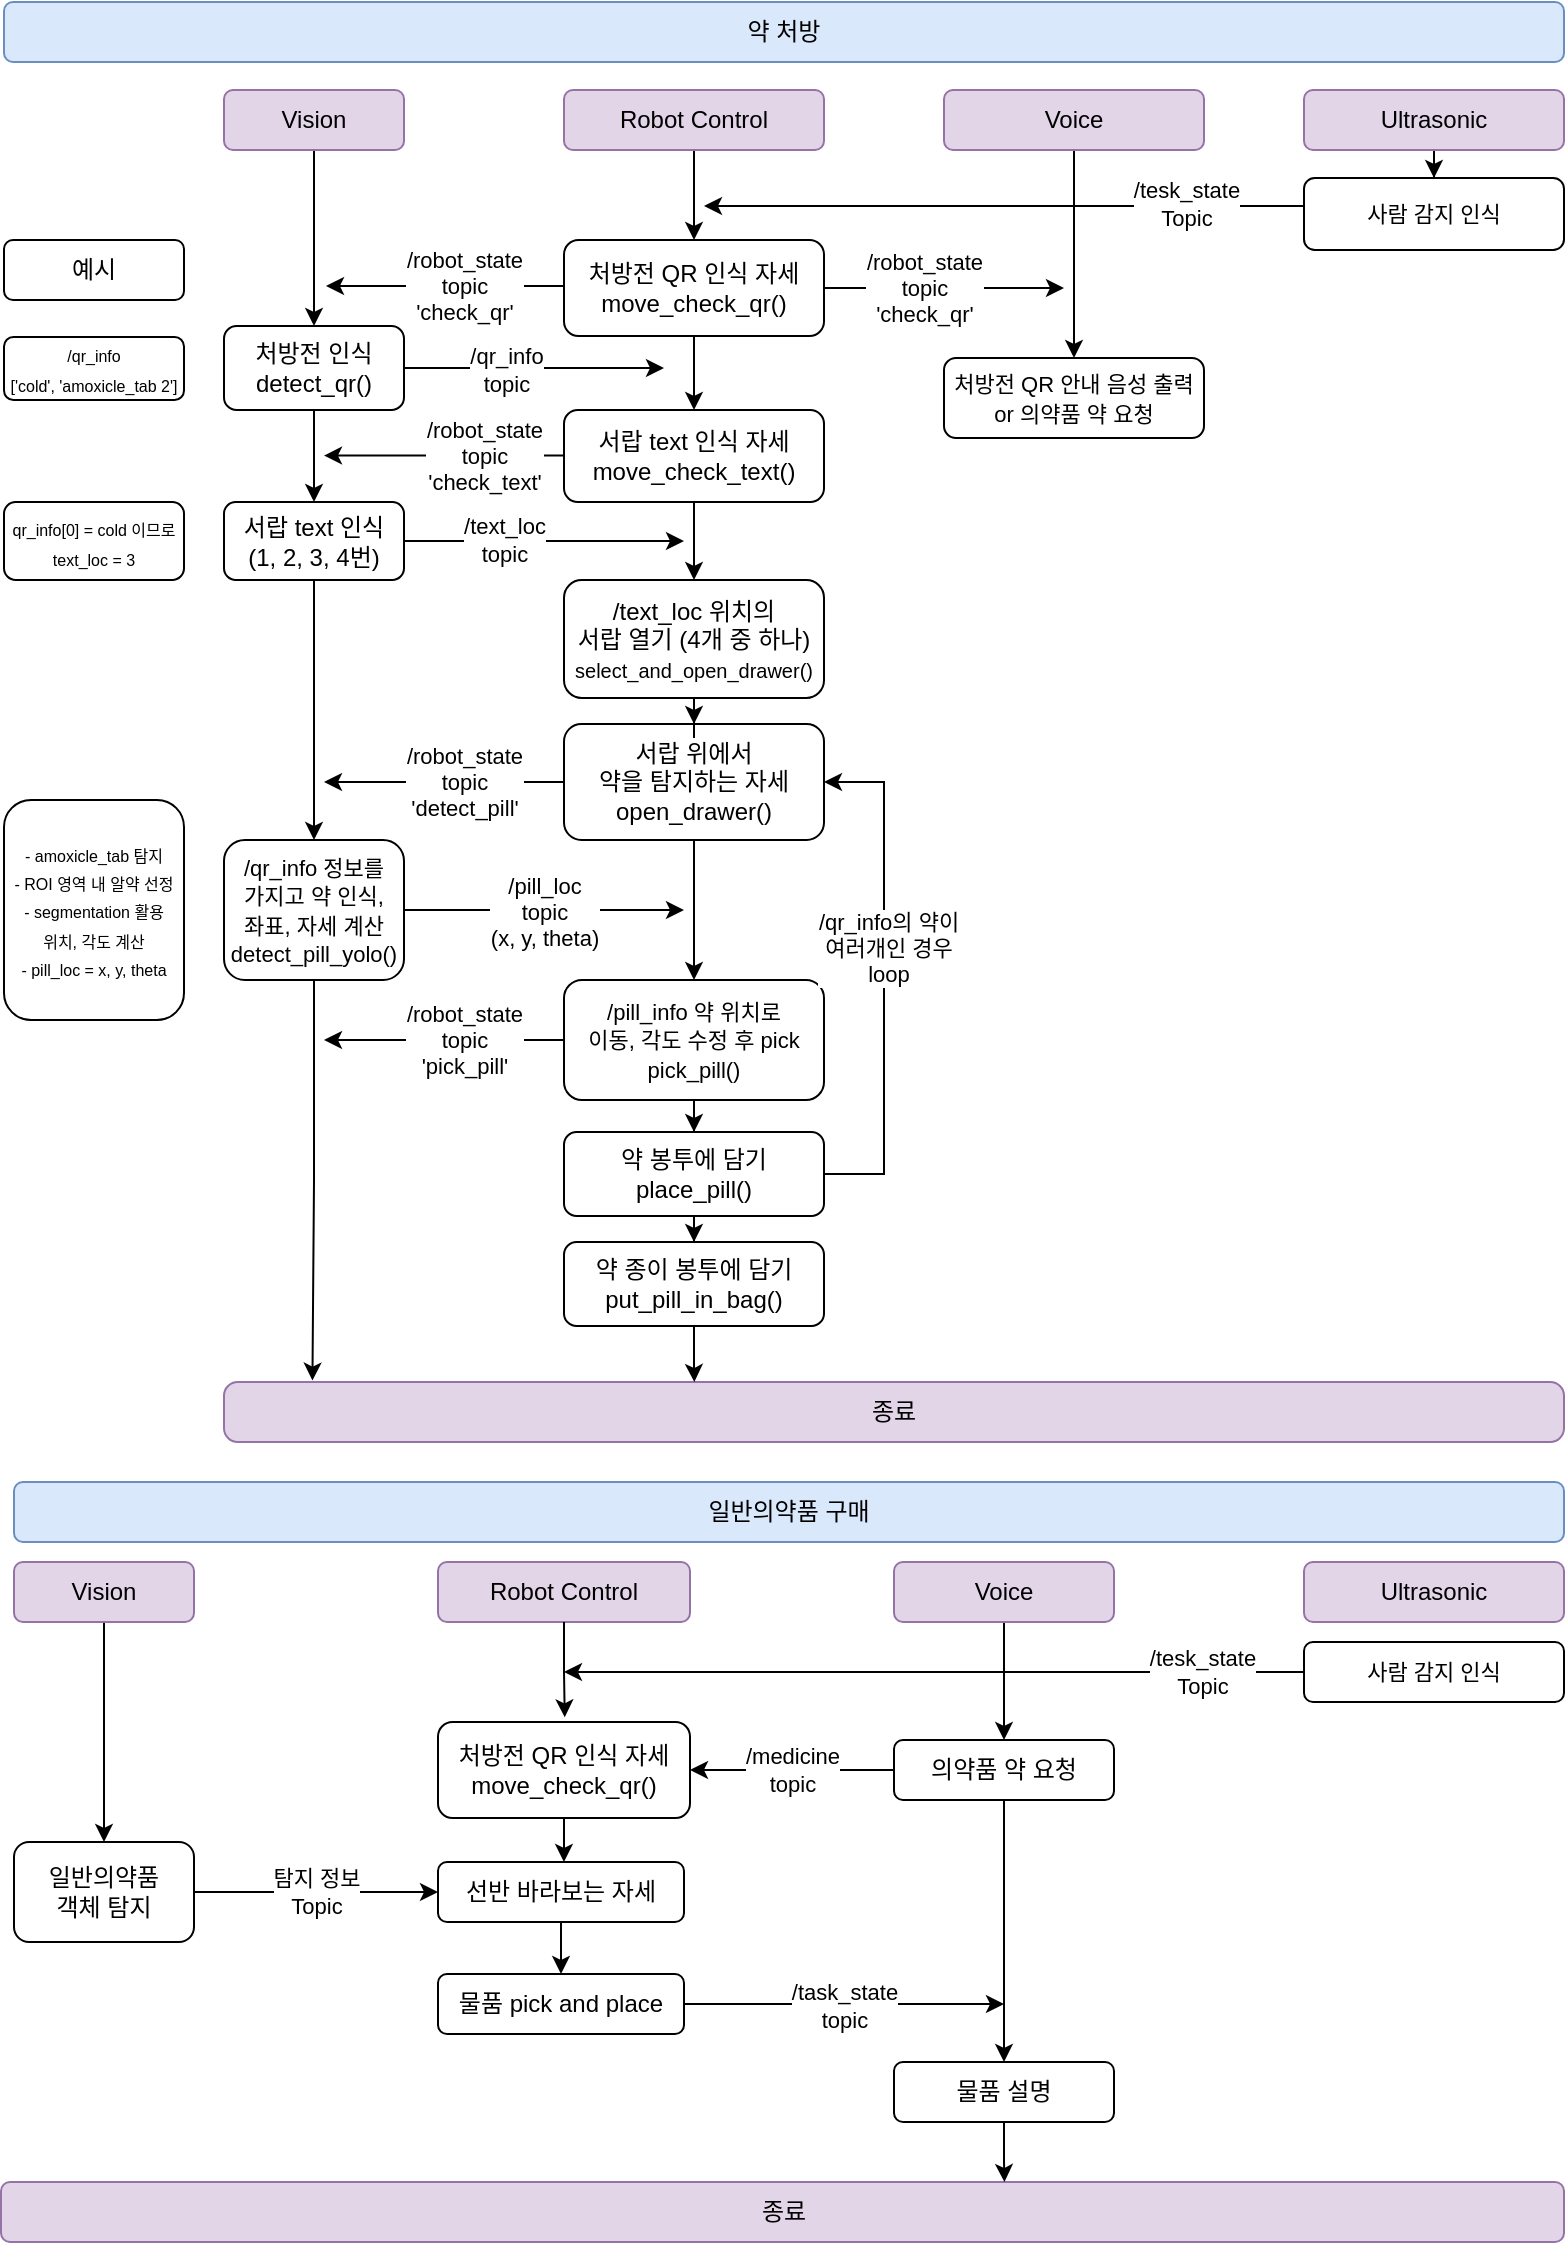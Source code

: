<mxfile version="27.1.3">
  <diagram name="페이지-1" id="VVqCfOVXfzy3V_eHcKEl">
    <mxGraphModel dx="1595" dy="899" grid="1" gridSize="10" guides="1" tooltips="1" connect="1" arrows="1" fold="1" page="1" pageScale="1" pageWidth="827" pageHeight="1169" background="#ffffff" math="0" shadow="0">
      <root>
        <mxCell id="0" />
        <mxCell id="1" parent="0" />
        <mxCell id="ZfewzwySDCzYrbojLsdr-8" value="" style="edgeStyle=orthogonalEdgeStyle;rounded=0;orthogonalLoop=1;jettySize=auto;html=1;" parent="1" source="4uhuHD_OqtdL1rbwjFQc-1" target="4uhuHD_OqtdL1rbwjFQc-3" edge="1">
          <mxGeometry relative="1" as="geometry" />
        </mxCell>
        <mxCell id="4uhuHD_OqtdL1rbwjFQc-1" value="Vision" style="rounded=1;whiteSpace=wrap;html=1;fillColor=#e1d5e7;strokeColor=#9673a6;" parent="1" vertex="1">
          <mxGeometry x="130" y="64" width="90" height="30" as="geometry" />
        </mxCell>
        <mxCell id="ZfewzwySDCzYrbojLsdr-11" style="edgeStyle=orthogonalEdgeStyle;rounded=0;orthogonalLoop=1;jettySize=auto;html=1;entryX=0.5;entryY=0;entryDx=0;entryDy=0;" parent="1" source="4uhuHD_OqtdL1rbwjFQc-2" target="4uhuHD_OqtdL1rbwjFQc-4" edge="1">
          <mxGeometry relative="1" as="geometry" />
        </mxCell>
        <mxCell id="4uhuHD_OqtdL1rbwjFQc-2" value="Robot Control" style="rounded=1;whiteSpace=wrap;html=1;fillColor=#e1d5e7;strokeColor=#9673a6;" parent="1" vertex="1">
          <mxGeometry x="300" y="64" width="130" height="30" as="geometry" />
        </mxCell>
        <mxCell id="ZfewzwySDCzYrbojLsdr-15" style="edgeStyle=orthogonalEdgeStyle;rounded=0;orthogonalLoop=1;jettySize=auto;html=1;" parent="1" source="4uhuHD_OqtdL1rbwjFQc-3" edge="1">
          <mxGeometry relative="1" as="geometry">
            <mxPoint x="350" y="203" as="targetPoint" />
          </mxGeometry>
        </mxCell>
        <mxCell id="ZfewzwySDCzYrbojLsdr-16" value="/qr_info&lt;div&gt;topic&lt;/div&gt;" style="edgeLabel;html=1;align=center;verticalAlign=middle;resizable=0;points=[];" parent="ZfewzwySDCzYrbojLsdr-15" vertex="1" connectable="0">
          <mxGeometry x="0.117" relative="1" as="geometry">
            <mxPoint x="-22" as="offset" />
          </mxGeometry>
        </mxCell>
        <mxCell id="ZfewzwySDCzYrbojLsdr-26" style="edgeStyle=orthogonalEdgeStyle;rounded=0;orthogonalLoop=1;jettySize=auto;html=1;entryX=0.5;entryY=0;entryDx=0;entryDy=0;" parent="1" source="4uhuHD_OqtdL1rbwjFQc-3" target="ZfewzwySDCzYrbojLsdr-25" edge="1">
          <mxGeometry relative="1" as="geometry" />
        </mxCell>
        <mxCell id="4uhuHD_OqtdL1rbwjFQc-3" value="처방전 인식&lt;div&gt;detect_qr()&lt;/div&gt;" style="rounded=1;whiteSpace=wrap;html=1;" parent="1" vertex="1">
          <mxGeometry x="130" y="182" width="90" height="42" as="geometry" />
        </mxCell>
        <mxCell id="ZfewzwySDCzYrbojLsdr-12" value="/robot_state&lt;div&gt;topic&lt;/div&gt;&lt;div&gt;&#39;check_qr&#39;&lt;/div&gt;" style="edgeStyle=orthogonalEdgeStyle;rounded=0;orthogonalLoop=1;jettySize=auto;html=1;" parent="1" edge="1">
          <mxGeometry x="-0.147" relative="1" as="geometry">
            <mxPoint x="181" y="162" as="targetPoint" />
            <mxPoint x="301" y="162.032" as="sourcePoint" />
            <mxPoint as="offset" />
          </mxGeometry>
        </mxCell>
        <mxCell id="ZfewzwySDCzYrbojLsdr-18" value="" style="edgeStyle=orthogonalEdgeStyle;rounded=0;orthogonalLoop=1;jettySize=auto;html=1;" parent="1" source="4uhuHD_OqtdL1rbwjFQc-4" target="ZfewzwySDCzYrbojLsdr-17" edge="1">
          <mxGeometry relative="1" as="geometry" />
        </mxCell>
        <mxCell id="VaNRtjLqdTXlUVfQ7H0l-16" value="&lt;span style=&quot;forced-color-adjust: none; color: light-dark(rgb(0, 0, 0), rgb(237, 237, 237)); font-family: Helvetica; font-size: 11px; font-style: normal; font-variant-ligatures: normal; font-variant-caps: normal; font-weight: 400; letter-spacing: normal; orphans: 2; text-align: center; text-indent: 0px; text-transform: none; widows: 2; word-spacing: 0px; -webkit-text-stroke-width: 0px; white-space: nowrap; background-color: light-dark(rgb(255, 255, 255), rgb(18, 18, 18)); text-decoration-thickness: initial; text-decoration-style: initial; text-decoration-color: initial; float: none; display: inline !important;&quot; data-mx-given-colors=&quot;{&amp;quot;color&amp;quot;:&amp;quot;rgb(0, 0, 0)&amp;quot;,&amp;quot;background-color&amp;quot;:&amp;quot;rgb(255, 255, 255)&amp;quot;}&quot;&gt;/robot_state&lt;/span&gt;&lt;div style=&quot;forced-color-adjust: none; color: light-dark(rgb(0, 0, 0), rgb(237, 237, 237)); font-family: Helvetica; font-size: 11px; font-style: normal; font-variant-ligatures: normal; font-variant-caps: normal; font-weight: 400; letter-spacing: normal; orphans: 2; text-align: center; text-indent: 0px; text-transform: none; widows: 2; word-spacing: 0px; -webkit-text-stroke-width: 0px; white-space: nowrap; text-decoration-thickness: initial; text-decoration-style: initial; text-decoration-color: initial;&quot; data-mx-given-colors=&quot;{&amp;quot;color&amp;quot;:&amp;quot;rgb(0, 0, 0)&amp;quot;}&quot;&gt;topic&lt;/div&gt;&lt;div style=&quot;forced-color-adjust: none; color: light-dark(rgb(0, 0, 0), rgb(237, 237, 237)); font-family: Helvetica; font-size: 11px; font-style: normal; font-variant-ligatures: normal; font-variant-caps: normal; font-weight: 400; letter-spacing: normal; orphans: 2; text-align: center; text-indent: 0px; text-transform: none; widows: 2; word-spacing: 0px; -webkit-text-stroke-width: 0px; white-space: nowrap; text-decoration-thickness: initial; text-decoration-style: initial; text-decoration-color: initial;&quot; data-mx-given-colors=&quot;{&amp;quot;color&amp;quot;:&amp;quot;rgb(0, 0, 0)&amp;quot;}&quot;&gt;&#39;check_qr&#39;&lt;/div&gt;" style="edgeStyle=orthogonalEdgeStyle;rounded=0;orthogonalLoop=1;jettySize=auto;html=1;" parent="1" source="4uhuHD_OqtdL1rbwjFQc-4" edge="1">
          <mxGeometry x="-0.17" relative="1" as="geometry">
            <mxPoint x="550" y="163" as="targetPoint" />
            <mxPoint as="offset" />
          </mxGeometry>
        </mxCell>
        <mxCell id="4uhuHD_OqtdL1rbwjFQc-4" value="처방전 QR 인식 자세&lt;div&gt;move_check_qr()&lt;/div&gt;" style="rounded=1;whiteSpace=wrap;html=1;" parent="1" vertex="1">
          <mxGeometry x="300" y="139" width="130" height="48" as="geometry" />
        </mxCell>
        <mxCell id="4uhuHD_OqtdL1rbwjFQc-9" value="" style="edgeStyle=orthogonalEdgeStyle;rounded=0;orthogonalLoop=1;jettySize=auto;html=1;" parent="1" source="4uhuHD_OqtdL1rbwjFQc-6" target="4uhuHD_OqtdL1rbwjFQc-8" edge="1">
          <mxGeometry relative="1" as="geometry" />
        </mxCell>
        <mxCell id="ZfewzwySDCzYrbojLsdr-33" value="&lt;span style=&quot;forced-color-adjust: none; color: rgb(0, 0, 0); font-family: Helvetica; font-size: 11px; font-style: normal; font-variant-ligatures: normal; font-variant-caps: normal; font-weight: 400; letter-spacing: normal; orphans: 2; text-align: center; text-indent: 0px; text-transform: none; widows: 2; word-spacing: 0px; -webkit-text-stroke-width: 0px; white-space: nowrap; background-color: rgb(255, 255, 255); text-decoration-thickness: initial; text-decoration-style: initial; text-decoration-color: initial; float: none; display: inline !important;&quot;&gt;/robot_state&lt;/span&gt;&lt;div style=&quot;forced-color-adjust: none; color: rgb(0, 0, 0); font-family: Helvetica; font-size: 11px; font-style: normal; font-variant-ligatures: normal; font-variant-caps: normal; font-weight: 400; letter-spacing: normal; orphans: 2; text-align: center; text-indent: 0px; text-transform: none; widows: 2; word-spacing: 0px; -webkit-text-stroke-width: 0px; white-space: nowrap; text-decoration-thickness: initial; text-decoration-style: initial; text-decoration-color: initial;&quot;&gt;topic&lt;/div&gt;&lt;div style=&quot;forced-color-adjust: none; color: rgb(0, 0, 0); font-family: Helvetica; font-size: 11px; font-style: normal; font-variant-ligatures: normal; font-variant-caps: normal; font-weight: 400; letter-spacing: normal; orphans: 2; text-align: center; text-indent: 0px; text-transform: none; widows: 2; word-spacing: 0px; -webkit-text-stroke-width: 0px; white-space: nowrap; text-decoration-thickness: initial; text-decoration-style: initial; text-decoration-color: initial;&quot;&gt;&#39;detect_pill&#39;&lt;/div&gt;" style="edgeStyle=orthogonalEdgeStyle;rounded=0;orthogonalLoop=1;jettySize=auto;html=1;" parent="1" source="4uhuHD_OqtdL1rbwjFQc-6" edge="1">
          <mxGeometry x="-0.17" relative="1" as="geometry">
            <mxPoint x="180" y="410" as="targetPoint" />
            <mxPoint as="offset" />
          </mxGeometry>
        </mxCell>
        <mxCell id="4uhuHD_OqtdL1rbwjFQc-6" value="서랍 위에서&lt;div&gt;약을 탐지하는 자세&lt;/div&gt;&lt;div&gt;open_drawer()&lt;/div&gt;" style="rounded=1;whiteSpace=wrap;html=1;" parent="1" vertex="1">
          <mxGeometry x="300" y="381" width="130" height="58" as="geometry" />
        </mxCell>
        <mxCell id="ZfewzwySDCzYrbojLsdr-38" value="&lt;span style=&quot;forced-color-adjust: none; color: rgb(0, 0, 0); font-family: Helvetica; font-size: 11px; font-style: normal; font-variant-ligatures: normal; font-variant-caps: normal; font-weight: 400; letter-spacing: normal; orphans: 2; text-align: center; text-indent: 0px; text-transform: none; widows: 2; word-spacing: 0px; -webkit-text-stroke-width: 0px; white-space: nowrap; background-color: rgb(255, 255, 255); text-decoration-thickness: initial; text-decoration-style: initial; text-decoration-color: initial; float: none; display: inline !important;&quot;&gt;/robot_state&lt;/span&gt;&lt;div style=&quot;forced-color-adjust: none; color: rgb(0, 0, 0); font-family: Helvetica; font-size: 11px; font-style: normal; font-variant-ligatures: normal; font-variant-caps: normal; font-weight: 400; letter-spacing: normal; orphans: 2; text-align: center; text-indent: 0px; text-transform: none; widows: 2; word-spacing: 0px; -webkit-text-stroke-width: 0px; white-space: nowrap; text-decoration-thickness: initial; text-decoration-style: initial; text-decoration-color: initial;&quot;&gt;topic&lt;/div&gt;&lt;div style=&quot;forced-color-adjust: none; color: rgb(0, 0, 0); font-family: Helvetica; font-size: 11px; font-style: normal; font-variant-ligatures: normal; font-variant-caps: normal; font-weight: 400; letter-spacing: normal; orphans: 2; text-align: center; text-indent: 0px; text-transform: none; widows: 2; word-spacing: 0px; -webkit-text-stroke-width: 0px; white-space: nowrap; text-decoration-thickness: initial; text-decoration-style: initial; text-decoration-color: initial;&quot;&gt;&#39;pick_pill&#39;&lt;/div&gt;" style="edgeStyle=orthogonalEdgeStyle;rounded=0;orthogonalLoop=1;jettySize=auto;html=1;" parent="1" source="4uhuHD_OqtdL1rbwjFQc-8" edge="1">
          <mxGeometry x="-0.17" relative="1" as="geometry">
            <mxPoint x="180.0" y="539" as="targetPoint" />
            <mxPoint as="offset" />
          </mxGeometry>
        </mxCell>
        <mxCell id="ZfewzwySDCzYrbojLsdr-40" style="edgeStyle=orthogonalEdgeStyle;rounded=0;orthogonalLoop=1;jettySize=auto;html=1;entryX=0.5;entryY=0;entryDx=0;entryDy=0;" parent="1" source="4uhuHD_OqtdL1rbwjFQc-8" target="4uhuHD_OqtdL1rbwjFQc-15" edge="1">
          <mxGeometry relative="1" as="geometry" />
        </mxCell>
        <mxCell id="4uhuHD_OqtdL1rbwjFQc-8" value="&lt;span style=&quot;font-size: 11px; text-wrap-mode: nowrap; background-color: rgb(255, 255, 255);&quot;&gt;/pill_info 약 위치로 &lt;br&gt;이동, 각도 수정 후 pick&lt;/span&gt;&lt;div&gt;&lt;span style=&quot;font-size: 11px; text-wrap-mode: nowrap; background-color: rgb(255, 255, 255);&quot;&gt;pick_pill()&lt;/span&gt;&lt;/div&gt;" style="rounded=1;whiteSpace=wrap;html=1;" parent="1" vertex="1">
          <mxGeometry x="300" y="509" width="130" height="60" as="geometry" />
        </mxCell>
        <mxCell id="ZfewzwySDCzYrbojLsdr-51" style="edgeStyle=orthogonalEdgeStyle;rounded=0;orthogonalLoop=1;jettySize=auto;html=1;entryX=1;entryY=0.5;entryDx=0;entryDy=0;" parent="1" source="4uhuHD_OqtdL1rbwjFQc-15" target="4uhuHD_OqtdL1rbwjFQc-6" edge="1">
          <mxGeometry relative="1" as="geometry">
            <Array as="points">
              <mxPoint x="460" y="606" />
              <mxPoint x="460" y="410" />
            </Array>
          </mxGeometry>
        </mxCell>
        <mxCell id="ZfewzwySDCzYrbojLsdr-52" value="&lt;div&gt;/qr_info의 약이&lt;/div&gt;여러개인 경우&lt;div&gt;loop&lt;/div&gt;" style="edgeLabel;html=1;align=center;verticalAlign=middle;resizable=0;points=[];" parent="ZfewzwySDCzYrbojLsdr-51" vertex="1" connectable="0">
          <mxGeometry x="0.118" y="-2" relative="1" as="geometry">
            <mxPoint as="offset" />
          </mxGeometry>
        </mxCell>
        <mxCell id="VaNRtjLqdTXlUVfQ7H0l-12" value="" style="edgeStyle=orthogonalEdgeStyle;rounded=0;orthogonalLoop=1;jettySize=auto;html=1;" parent="1" source="4uhuHD_OqtdL1rbwjFQc-15" target="VaNRtjLqdTXlUVfQ7H0l-11" edge="1">
          <mxGeometry relative="1" as="geometry" />
        </mxCell>
        <mxCell id="4uhuHD_OqtdL1rbwjFQc-15" value="약 봉투에 담기&lt;div&gt;place_pill()&lt;/div&gt;" style="rounded=1;whiteSpace=wrap;html=1;" parent="1" vertex="1">
          <mxGeometry x="300" y="585" width="130" height="42" as="geometry" />
        </mxCell>
        <mxCell id="4uhuHD_OqtdL1rbwjFQc-18" value="약 처방" style="rounded=1;whiteSpace=wrap;html=1;fillColor=#dae8fc;strokeColor=#6c8ebf;" parent="1" vertex="1">
          <mxGeometry x="20" y="20" width="780" height="30" as="geometry" />
        </mxCell>
        <mxCell id="NTEcIHUlj5o2l75i7hv5-12" style="edgeStyle=orthogonalEdgeStyle;rounded=0;orthogonalLoop=1;jettySize=auto;html=1;entryX=0.5;entryY=0;entryDx=0;entryDy=0;" parent="1" source="4uhuHD_OqtdL1rbwjFQc-22" target="4uhuHD_OqtdL1rbwjFQc-32" edge="1">
          <mxGeometry relative="1" as="geometry" />
        </mxCell>
        <mxCell id="4uhuHD_OqtdL1rbwjFQc-22" value="Vision" style="rounded=1;whiteSpace=wrap;html=1;fillColor=#e1d5e7;strokeColor=#9673a6;" parent="1" vertex="1">
          <mxGeometry x="25" y="800" width="90" height="30" as="geometry" />
        </mxCell>
        <mxCell id="4uhuHD_OqtdL1rbwjFQc-23" value="Robot Control" style="rounded=1;whiteSpace=wrap;html=1;fillColor=#e1d5e7;strokeColor=#9673a6;" parent="1" vertex="1">
          <mxGeometry x="237" y="800" width="126" height="30" as="geometry" />
        </mxCell>
        <mxCell id="4Y7MrG0Yg-tEDEvkfqsa-24" style="edgeStyle=orthogonalEdgeStyle;rounded=0;orthogonalLoop=1;jettySize=auto;html=1;entryX=0.5;entryY=0;entryDx=0;entryDy=0;" edge="1" parent="1" source="4uhuHD_OqtdL1rbwjFQc-24" target="4uhuHD_OqtdL1rbwjFQc-26">
          <mxGeometry relative="1" as="geometry" />
        </mxCell>
        <mxCell id="4uhuHD_OqtdL1rbwjFQc-24" value="Voice" style="rounded=1;whiteSpace=wrap;html=1;fillColor=#e1d5e7;strokeColor=#9673a6;" parent="1" vertex="1">
          <mxGeometry x="465" y="800" width="110" height="30" as="geometry" />
        </mxCell>
        <mxCell id="NTEcIHUlj5o2l75i7hv5-8" style="edgeStyle=orthogonalEdgeStyle;rounded=0;orthogonalLoop=1;jettySize=auto;html=1;entryX=0.5;entryY=0;entryDx=0;entryDy=0;" parent="1" source="4uhuHD_OqtdL1rbwjFQc-26" target="NTEcIHUlj5o2l75i7hv5-6" edge="1">
          <mxGeometry relative="1" as="geometry" />
        </mxCell>
        <mxCell id="4Y7MrG0Yg-tEDEvkfqsa-23" value="&lt;span style=&quot;color: rgb(0, 0, 0); font-family: Helvetica; font-size: 11px; font-style: normal; font-variant-ligatures: normal; font-variant-caps: normal; font-weight: 400; letter-spacing: normal; orphans: 2; text-align: center; text-indent: 0px; text-transform: none; widows: 2; word-spacing: 0px; -webkit-text-stroke-width: 0px; white-space: nowrap; background-color: rgb(255, 255, 255); text-decoration-thickness: initial; text-decoration-style: initial; text-decoration-color: initial; display: inline !important; float: none;&quot;&gt;/medicine&lt;/span&gt;&lt;div style=&quot;forced-color-adjust: none; color: rgb(0, 0, 0); font-family: Helvetica; font-size: 11px; font-style: normal; font-variant-ligatures: normal; font-variant-caps: normal; font-weight: 400; letter-spacing: normal; orphans: 2; text-align: center; text-indent: 0px; text-transform: none; widows: 2; word-spacing: 0px; -webkit-text-stroke-width: 0px; white-space: nowrap; text-decoration-thickness: initial; text-decoration-style: initial; text-decoration-color: initial;&quot;&gt;topic&lt;/div&gt;" style="edgeStyle=orthogonalEdgeStyle;rounded=0;orthogonalLoop=1;jettySize=auto;html=1;entryX=1;entryY=0.5;entryDx=0;entryDy=0;" edge="1" parent="1" source="4uhuHD_OqtdL1rbwjFQc-26" target="4Y7MrG0Yg-tEDEvkfqsa-17">
          <mxGeometry relative="1" as="geometry" />
        </mxCell>
        <mxCell id="4uhuHD_OqtdL1rbwjFQc-26" value="의약품 약 요청" style="rounded=1;whiteSpace=wrap;html=1;" parent="1" vertex="1">
          <mxGeometry x="465" y="889" width="110" height="30" as="geometry" />
        </mxCell>
        <mxCell id="4uhuHD_OqtdL1rbwjFQc-28" value="일반의약품 구매" style="rounded=1;whiteSpace=wrap;html=1;fillColor=#dae8fc;strokeColor=#6c8ebf;" parent="1" vertex="1">
          <mxGeometry x="25" y="760" width="775" height="30" as="geometry" />
        </mxCell>
        <mxCell id="4Y7MrG0Yg-tEDEvkfqsa-39" style="edgeStyle=orthogonalEdgeStyle;rounded=0;orthogonalLoop=1;jettySize=auto;html=1;entryX=0.5;entryY=0;entryDx=0;entryDy=0;" edge="1" parent="1" source="4uhuHD_OqtdL1rbwjFQc-29" target="4uhuHD_OqtdL1rbwjFQc-37">
          <mxGeometry relative="1" as="geometry" />
        </mxCell>
        <mxCell id="4uhuHD_OqtdL1rbwjFQc-29" value="선반 바라보는 자세" style="rounded=1;whiteSpace=wrap;html=1;" parent="1" vertex="1">
          <mxGeometry x="237" y="950" width="123" height="30" as="geometry" />
        </mxCell>
        <mxCell id="4Y7MrG0Yg-tEDEvkfqsa-29" value="&lt;span style=&quot;forced-color-adjust: none; color: light-dark(rgb(0, 0, 0), rgb(237, 237, 237)); font-family: Helvetica; font-size: 11px; font-style: normal; font-variant-ligatures: normal; font-variant-caps: normal; font-weight: 400; letter-spacing: normal; orphans: 2; text-align: center; text-indent: 0px; text-transform: none; widows: 2; word-spacing: 0px; -webkit-text-stroke-width: 0px; white-space: nowrap; background-color: light-dark(rgb(255, 255, 255), rgb(18, 18, 18)); text-decoration-thickness: initial; text-decoration-style: initial; text-decoration-color: initial; float: none; display: inline !important;&quot; data-mx-given-colors=&quot;{&amp;quot;color&amp;quot;:&amp;quot;rgb(0, 0, 0)&amp;quot;,&amp;quot;background-color&amp;quot;:&amp;quot;rgb(255, 255, 255)&amp;quot;}&quot;&gt;탐지 정보&lt;/span&gt;&lt;div style=&quot;forced-color-adjust: none; color: light-dark(rgb(0, 0, 0), rgb(237, 237, 237)); font-family: Helvetica; font-size: 11px; font-style: normal; font-variant-ligatures: normal; font-variant-caps: normal; font-weight: 400; letter-spacing: normal; orphans: 2; text-align: center; text-indent: 0px; text-transform: none; widows: 2; word-spacing: 0px; -webkit-text-stroke-width: 0px; white-space: nowrap; text-decoration-thickness: initial; text-decoration-style: initial; text-decoration-color: initial;&quot; data-mx-given-colors=&quot;{&amp;quot;color&amp;quot;:&amp;quot;rgb(0, 0, 0)&amp;quot;}&quot;&gt;Topic&lt;/div&gt;" style="edgeStyle=orthogonalEdgeStyle;rounded=0;orthogonalLoop=1;jettySize=auto;html=1;entryX=0;entryY=0.5;entryDx=0;entryDy=0;" edge="1" parent="1" source="4uhuHD_OqtdL1rbwjFQc-32" target="4uhuHD_OqtdL1rbwjFQc-29">
          <mxGeometry relative="1" as="geometry" />
        </mxCell>
        <mxCell id="4uhuHD_OqtdL1rbwjFQc-32" value="일반의약품&lt;div&gt;객체 탐지&lt;/div&gt;" style="rounded=1;whiteSpace=wrap;html=1;" parent="1" vertex="1">
          <mxGeometry x="25" y="940" width="90" height="50" as="geometry" />
        </mxCell>
        <mxCell id="4Y7MrG0Yg-tEDEvkfqsa-34" value="&lt;span style=&quot;forced-color-adjust: none; color: light-dark(rgb(0, 0, 0), rgb(237, 237, 237)); font-family: Helvetica; font-size: 11px; font-style: normal; font-variant-ligatures: normal; font-variant-caps: normal; font-weight: 400; letter-spacing: normal; orphans: 2; text-align: center; text-indent: 0px; text-transform: none; widows: 2; word-spacing: 0px; -webkit-text-stroke-width: 0px; white-space: nowrap; background-color: light-dark(rgb(255, 255, 255), rgb(18, 18, 18)); text-decoration-thickness: initial; text-decoration-style: initial; text-decoration-color: initial; float: none; display: inline !important;&quot; data-mx-given-colors=&quot;{&amp;quot;color&amp;quot;:&amp;quot;rgb(0, 0, 0)&amp;quot;,&amp;quot;background-color&amp;quot;:&amp;quot;rgb(255, 255, 255)&amp;quot;}&quot;&gt;/task_state&lt;/span&gt;&lt;div style=&quot;forced-color-adjust: none; color: light-dark(rgb(0, 0, 0), rgb(237, 237, 237)); font-family: Helvetica; font-size: 11px; font-style: normal; font-variant-ligatures: normal; font-variant-caps: normal; font-weight: 400; letter-spacing: normal; orphans: 2; text-align: center; text-indent: 0px; text-transform: none; widows: 2; word-spacing: 0px; -webkit-text-stroke-width: 0px; white-space: nowrap; text-decoration-thickness: initial; text-decoration-style: initial; text-decoration-color: initial;&quot; data-mx-given-colors=&quot;{&amp;quot;color&amp;quot;:&amp;quot;rgb(0, 0, 0)&amp;quot;}&quot;&gt;topic&lt;/div&gt;" style="edgeStyle=orthogonalEdgeStyle;rounded=0;orthogonalLoop=1;jettySize=auto;html=1;" edge="1" parent="1" source="4uhuHD_OqtdL1rbwjFQc-37">
          <mxGeometry relative="1" as="geometry">
            <mxPoint x="520" y="1021" as="targetPoint" />
          </mxGeometry>
        </mxCell>
        <mxCell id="4uhuHD_OqtdL1rbwjFQc-37" value="물품 pick and place" style="rounded=1;whiteSpace=wrap;html=1;" parent="1" vertex="1">
          <mxGeometry x="237" y="1006" width="123" height="30" as="geometry" />
        </mxCell>
        <mxCell id="ZfewzwySDCzYrbojLsdr-20" value="" style="edgeStyle=orthogonalEdgeStyle;rounded=0;orthogonalLoop=1;jettySize=auto;html=1;" parent="1" source="ZfewzwySDCzYrbojLsdr-17" target="ZfewzwySDCzYrbojLsdr-19" edge="1">
          <mxGeometry relative="1" as="geometry" />
        </mxCell>
        <mxCell id="ZfewzwySDCzYrbojLsdr-17" value="서랍 text 인식 자세&lt;div&gt;move_check_text()&lt;/div&gt;" style="rounded=1;whiteSpace=wrap;html=1;" parent="1" vertex="1">
          <mxGeometry x="300" y="224" width="130" height="46" as="geometry" />
        </mxCell>
        <mxCell id="ZfewzwySDCzYrbojLsdr-32" value="" style="edgeStyle=orthogonalEdgeStyle;rounded=0;orthogonalLoop=1;jettySize=auto;html=1;" parent="1" source="ZfewzwySDCzYrbojLsdr-19" target="4uhuHD_OqtdL1rbwjFQc-6" edge="1">
          <mxGeometry relative="1" as="geometry" />
        </mxCell>
        <mxCell id="ZfewzwySDCzYrbojLsdr-19" value="/text_loc 위치의&lt;br&gt;&lt;span style=&quot;background-color: transparent; color: light-dark(rgb(0, 0, 0), rgb(255, 255, 255));&quot;&gt;서랍 열기 (4개 중 하나)&lt;/span&gt;&lt;div&gt;&lt;span style=&quot;background-color: transparent; color: light-dark(rgb(0, 0, 0), rgb(255, 255, 255));&quot;&gt;&lt;font style=&quot;font-size: 10px;&quot;&gt;select_and_open_drawer()&lt;/font&gt;&lt;/span&gt;&lt;/div&gt;" style="rounded=1;whiteSpace=wrap;html=1;" parent="1" vertex="1">
          <mxGeometry x="300" y="309" width="130" height="59" as="geometry" />
        </mxCell>
        <mxCell id="ZfewzwySDCzYrbojLsdr-21" value="/robot_state&lt;div&gt;topic&lt;/div&gt;&lt;div&gt;&#39;check_text&#39;&lt;/div&gt;" style="edgeStyle=orthogonalEdgeStyle;rounded=0;orthogonalLoop=1;jettySize=auto;html=1;" parent="1" edge="1">
          <mxGeometry x="-0.333" relative="1" as="geometry">
            <mxPoint x="180" y="246.77" as="targetPoint" />
            <mxPoint x="300" y="246.802" as="sourcePoint" />
            <mxPoint as="offset" />
          </mxGeometry>
        </mxCell>
        <mxCell id="ZfewzwySDCzYrbojLsdr-30" style="edgeStyle=orthogonalEdgeStyle;rounded=0;orthogonalLoop=1;jettySize=auto;html=1;entryX=0.5;entryY=0;entryDx=0;entryDy=0;" parent="1" source="ZfewzwySDCzYrbojLsdr-25" target="ZfewzwySDCzYrbojLsdr-28" edge="1">
          <mxGeometry relative="1" as="geometry" />
        </mxCell>
        <mxCell id="ZfewzwySDCzYrbojLsdr-47" value="&lt;span style=&quot;forced-color-adjust: none; color: light-dark(rgb(0, 0, 0), rgb(237, 237, 237)); font-family: Helvetica; font-size: 11px; font-style: normal; font-variant-ligatures: normal; font-variant-caps: normal; font-weight: 400; letter-spacing: normal; orphans: 2; text-align: center; text-indent: 0px; text-transform: none; widows: 2; word-spacing: 0px; -webkit-text-stroke-width: 0px; white-space: nowrap; background-color: light-dark(rgb(255, 255, 255), rgb(18, 18, 18)); text-decoration-thickness: initial; text-decoration-style: initial; text-decoration-color: initial; float: none; display: inline !important;&quot; data-mx-given-colors=&quot;{&amp;quot;color&amp;quot;:&amp;quot;rgb(0, 0, 0)&amp;quot;,&amp;quot;background-color&amp;quot;:&amp;quot;rgb(255, 255, 255)&amp;quot;}&quot;&gt;/text_loc&lt;/span&gt;&lt;div style=&quot;forced-color-adjust: none; color: light-dark(rgb(0, 0, 0), rgb(237, 237, 237)); font-family: Helvetica; font-size: 11px; font-style: normal; font-variant-ligatures: normal; font-variant-caps: normal; font-weight: 400; letter-spacing: normal; orphans: 2; text-align: center; text-indent: 0px; text-transform: none; widows: 2; word-spacing: 0px; -webkit-text-stroke-width: 0px; white-space: nowrap; text-decoration-thickness: initial; text-decoration-style: initial; text-decoration-color: initial;&quot; data-mx-given-colors=&quot;{&amp;quot;color&amp;quot;:&amp;quot;rgb(0, 0, 0)&amp;quot;}&quot;&gt;topic&lt;/div&gt;" style="edgeStyle=orthogonalEdgeStyle;rounded=0;orthogonalLoop=1;jettySize=auto;html=1;" parent="1" source="ZfewzwySDCzYrbojLsdr-25" edge="1">
          <mxGeometry x="-0.288" y="1" relative="1" as="geometry">
            <mxPoint x="360" y="289.5" as="targetPoint" />
            <mxPoint as="offset" />
          </mxGeometry>
        </mxCell>
        <mxCell id="ZfewzwySDCzYrbojLsdr-25" value="서랍 text 인식&lt;div&gt;(1, 2, 3, 4번)&lt;/div&gt;" style="rounded=1;whiteSpace=wrap;html=1;" parent="1" vertex="1">
          <mxGeometry x="130" y="270" width="90" height="39" as="geometry" />
        </mxCell>
        <mxCell id="ZfewzwySDCzYrbojLsdr-48" value="&lt;span style=&quot;color: rgb(0, 0, 0); font-family: Helvetica; font-size: 11px; font-style: normal; font-variant-ligatures: normal; font-variant-caps: normal; font-weight: 400; letter-spacing: normal; orphans: 2; text-align: center; text-indent: 0px; text-transform: none; widows: 2; word-spacing: 0px; -webkit-text-stroke-width: 0px; white-space: nowrap; background-color: rgb(255, 255, 255); text-decoration-thickness: initial; text-decoration-style: initial; text-decoration-color: initial; float: none; display: inline !important;&quot;&gt;/pill_loc&lt;/span&gt;&lt;div style=&quot;forced-color-adjust: none; color: rgb(0, 0, 0); font-family: Helvetica; font-size: 11px; font-style: normal; font-variant-ligatures: normal; font-variant-caps: normal; font-weight: 400; letter-spacing: normal; orphans: 2; text-align: center; text-indent: 0px; text-transform: none; widows: 2; word-spacing: 0px; -webkit-text-stroke-width: 0px; white-space: nowrap; text-decoration-thickness: initial; text-decoration-style: initial; text-decoration-color: initial;&quot;&gt;topic&lt;/div&gt;&lt;div style=&quot;forced-color-adjust: none; color: rgb(0, 0, 0); font-family: Helvetica; font-size: 11px; font-style: normal; font-variant-ligatures: normal; font-variant-caps: normal; font-weight: 400; letter-spacing: normal; orphans: 2; text-align: center; text-indent: 0px; text-transform: none; widows: 2; word-spacing: 0px; -webkit-text-stroke-width: 0px; white-space: nowrap; text-decoration-thickness: initial; text-decoration-style: initial; text-decoration-color: initial;&quot;&gt;(x, y, theta)&lt;/div&gt;" style="edgeStyle=orthogonalEdgeStyle;rounded=0;orthogonalLoop=1;jettySize=auto;html=1;" parent="1" source="ZfewzwySDCzYrbojLsdr-28" edge="1">
          <mxGeometry relative="1" as="geometry">
            <mxPoint x="360" y="474" as="targetPoint" />
          </mxGeometry>
        </mxCell>
        <mxCell id="ZfewzwySDCzYrbojLsdr-28" value="&lt;span style=&quot;font-size: 11px; text-wrap-mode: nowrap; background-color: rgb(255, 255, 255);&quot;&gt;/qr_info 정보를&lt;br&gt;가지고&amp;nbsp;&lt;/span&gt;&lt;span style=&quot;font-size: 11px; background-color: transparent; color: light-dark(rgb(0, 0, 0), rgb(255, 255, 255));&quot;&gt;약 인식,&lt;/span&gt;&lt;div&gt;&lt;div&gt;&lt;font style=&quot;font-size: 11px;&quot;&gt;좌표, 자세 계산&lt;/font&gt;&lt;/div&gt;&lt;/div&gt;&lt;div&gt;&lt;font style=&quot;font-size: 11px;&quot;&gt;detect_pill_yolo()&lt;/font&gt;&lt;/div&gt;" style="rounded=1;whiteSpace=wrap;html=1;" parent="1" vertex="1">
          <mxGeometry x="130" y="439" width="90" height="70" as="geometry" />
        </mxCell>
        <mxCell id="ZfewzwySDCzYrbojLsdr-42" value="종료" style="rounded=1;whiteSpace=wrap;html=1;fillColor=#e1d5e7;strokeColor=#9673a6;arcSize=23;" parent="1" vertex="1">
          <mxGeometry x="130" y="710" width="670" height="30" as="geometry" />
        </mxCell>
        <mxCell id="ZfewzwySDCzYrbojLsdr-56" value="&lt;font style=&quot;font-size: 8px;&quot;&gt;/qr_info&lt;/font&gt;&lt;div&gt;&lt;font style=&quot;font-size: 8px;&quot;&gt;&lt;font style=&quot;&quot;&gt;[&#39;cold&#39;, &#39;amoxicle_tab&lt;span style=&quot;background-color: transparent; color: light-dark(rgb(0, 0, 0), rgb(255, 255, 255));&quot;&gt;&amp;nbsp;2&#39;&lt;/span&gt;&lt;/font&gt;&lt;span style=&quot;background-color: transparent; color: light-dark(rgb(0, 0, 0), rgb(255, 255, 255));&quot;&gt;]&lt;/span&gt;&lt;/font&gt;&lt;/div&gt;" style="rounded=1;whiteSpace=wrap;html=1;" parent="1" vertex="1">
          <mxGeometry x="20" y="187.5" width="90" height="31.5" as="geometry" />
        </mxCell>
        <mxCell id="ZfewzwySDCzYrbojLsdr-57" value="&lt;font style=&quot;font-size: 8px;&quot;&gt;qr_info[0] = cold 이므로&lt;/font&gt;&lt;div&gt;&lt;span style=&quot;text-wrap-mode: nowrap; background-color: rgb(255, 255, 255);&quot;&gt;&lt;font style=&quot;font-size: 8px;&quot;&gt;text_loc = 3&lt;/font&gt;&lt;/span&gt;&lt;/div&gt;" style="rounded=1;whiteSpace=wrap;html=1;" parent="1" vertex="1">
          <mxGeometry x="20" y="270" width="90" height="39" as="geometry" />
        </mxCell>
        <mxCell id="ZfewzwySDCzYrbojLsdr-58" value="&lt;font&gt;예시&lt;/font&gt;" style="rounded=1;whiteSpace=wrap;html=1;" parent="1" vertex="1">
          <mxGeometry x="20" y="139" width="90" height="30" as="geometry" />
        </mxCell>
        <mxCell id="ZfewzwySDCzYrbojLsdr-59" value="&lt;font style=&quot;font-size: 8px;&quot;&gt;- amoxicle_tab 탐지&lt;/font&gt;&lt;div&gt;&lt;font style=&quot;font-size: 8px;&quot;&gt;- ROI 영역 내 알약 선정&lt;/font&gt;&lt;/div&gt;&lt;div&gt;&lt;span style=&quot;font-size: 8px;&quot;&gt;- segmentation 활용&lt;br&gt;위치, 각도 계산&lt;/span&gt;&lt;/div&gt;&lt;div&gt;&lt;font style=&quot;font-size: 8px;&quot;&gt;- pill_loc = x, y, theta&lt;/font&gt;&lt;/div&gt;" style="rounded=1;whiteSpace=wrap;html=1;" parent="1" vertex="1">
          <mxGeometry x="20" y="419" width="90" height="110" as="geometry" />
        </mxCell>
        <mxCell id="VaNRtjLqdTXlUVfQ7H0l-8" style="edgeStyle=orthogonalEdgeStyle;rounded=0;orthogonalLoop=1;jettySize=auto;html=1;entryX=0.5;entryY=0;entryDx=0;entryDy=0;" parent="1" source="VaNRtjLqdTXlUVfQ7H0l-1" target="VaNRtjLqdTXlUVfQ7H0l-5" edge="1">
          <mxGeometry relative="1" as="geometry" />
        </mxCell>
        <mxCell id="VaNRtjLqdTXlUVfQ7H0l-1" value="Voice" style="rounded=1;whiteSpace=wrap;html=1;fillColor=#e1d5e7;strokeColor=#9673a6;" parent="1" vertex="1">
          <mxGeometry x="490" y="64" width="130" height="30" as="geometry" />
        </mxCell>
        <mxCell id="VaNRtjLqdTXlUVfQ7H0l-5" value="&lt;font style=&quot;font-size: 11px;&quot;&gt;처방전 QR 안내 음성 출력&lt;br&gt;or 의약품 약 요청&lt;/font&gt;" style="rounded=1;whiteSpace=wrap;html=1;" parent="1" vertex="1">
          <mxGeometry x="490" y="198" width="130" height="40" as="geometry" />
        </mxCell>
        <mxCell id="4Y7MrG0Yg-tEDEvkfqsa-9" value="" style="edgeStyle=orthogonalEdgeStyle;rounded=0;orthogonalLoop=1;jettySize=auto;html=1;" edge="1" parent="1" source="VaNRtjLqdTXlUVfQ7H0l-7" target="4Y7MrG0Yg-tEDEvkfqsa-5">
          <mxGeometry relative="1" as="geometry" />
        </mxCell>
        <mxCell id="VaNRtjLqdTXlUVfQ7H0l-7" value="Ultrasonic" style="rounded=1;whiteSpace=wrap;html=1;fillColor=#e1d5e7;strokeColor=#9673a6;" parent="1" vertex="1">
          <mxGeometry x="670" y="64" width="130" height="30" as="geometry" />
        </mxCell>
        <mxCell id="VaNRtjLqdTXlUVfQ7H0l-11" value="약 종이 봉투에 담기&lt;div&gt;put_pill_in_bag()&lt;/div&gt;" style="rounded=1;whiteSpace=wrap;html=1;" parent="1" vertex="1">
          <mxGeometry x="300" y="640" width="130" height="42" as="geometry" />
        </mxCell>
        <mxCell id="NTEcIHUlj5o2l75i7hv5-2" value="종료" style="rounded=1;whiteSpace=wrap;html=1;fillColor=#e1d5e7;strokeColor=#9673a6;" parent="1" vertex="1">
          <mxGeometry x="18.5" y="1110" width="781.5" height="30" as="geometry" />
        </mxCell>
        <mxCell id="NTEcIHUlj5o2l75i7hv5-6" value="물품 설명" style="rounded=1;whiteSpace=wrap;html=1;" parent="1" vertex="1">
          <mxGeometry x="465" y="1050" width="110" height="30" as="geometry" />
        </mxCell>
        <mxCell id="4Y7MrG0Yg-tEDEvkfqsa-6" style="edgeStyle=orthogonalEdgeStyle;rounded=0;orthogonalLoop=1;jettySize=auto;html=1;" edge="1" parent="1">
          <mxGeometry relative="1" as="geometry">
            <mxPoint x="370" y="122" as="targetPoint" />
            <mxPoint x="670" y="122" as="sourcePoint" />
          </mxGeometry>
        </mxCell>
        <mxCell id="4Y7MrG0Yg-tEDEvkfqsa-7" value="/tesk_state&lt;div&gt;Topic&lt;/div&gt;" style="edgeLabel;html=1;align=center;verticalAlign=middle;resizable=0;points=[];" vertex="1" connectable="0" parent="4Y7MrG0Yg-tEDEvkfqsa-6">
          <mxGeometry x="0.018" y="-1" relative="1" as="geometry">
            <mxPoint x="93" as="offset" />
          </mxGeometry>
        </mxCell>
        <mxCell id="4Y7MrG0Yg-tEDEvkfqsa-5" value="&lt;span style=&quot;font-size: 11px;&quot;&gt;사람 감지 인식&lt;/span&gt;" style="rounded=1;whiteSpace=wrap;html=1;" vertex="1" parent="1">
          <mxGeometry x="670" y="108" width="130" height="36" as="geometry" />
        </mxCell>
        <mxCell id="4Y7MrG0Yg-tEDEvkfqsa-11" style="edgeStyle=orthogonalEdgeStyle;rounded=0;orthogonalLoop=1;jettySize=auto;html=1;entryX=0.351;entryY=0;entryDx=0;entryDy=0;entryPerimeter=0;" edge="1" parent="1" source="VaNRtjLqdTXlUVfQ7H0l-11" target="ZfewzwySDCzYrbojLsdr-42">
          <mxGeometry relative="1" as="geometry" />
        </mxCell>
        <mxCell id="4Y7MrG0Yg-tEDEvkfqsa-12" style="edgeStyle=orthogonalEdgeStyle;rounded=0;orthogonalLoop=1;jettySize=auto;html=1;entryX=0.066;entryY=-0.024;entryDx=0;entryDy=0;entryPerimeter=0;" edge="1" parent="1" source="ZfewzwySDCzYrbojLsdr-28" target="ZfewzwySDCzYrbojLsdr-42">
          <mxGeometry relative="1" as="geometry" />
        </mxCell>
        <mxCell id="4Y7MrG0Yg-tEDEvkfqsa-13" value="Ultrasonic" style="rounded=1;whiteSpace=wrap;html=1;fillColor=#e1d5e7;strokeColor=#9673a6;" vertex="1" parent="1">
          <mxGeometry x="670" y="800" width="130" height="30" as="geometry" />
        </mxCell>
        <mxCell id="4Y7MrG0Yg-tEDEvkfqsa-22" value="&lt;span style=&quot;color: rgb(0, 0, 0); font-family: Helvetica; font-size: 11px; font-style: normal; font-variant-ligatures: normal; font-variant-caps: normal; font-weight: 400; letter-spacing: normal; orphans: 2; text-align: center; text-indent: 0px; text-transform: none; widows: 2; word-spacing: 0px; -webkit-text-stroke-width: 0px; white-space: nowrap; background-color: rgb(255, 255, 255); text-decoration-thickness: initial; text-decoration-style: initial; text-decoration-color: initial; display: inline !important; float: none;&quot;&gt;/tesk_state&lt;/span&gt;&lt;div style=&quot;forced-color-adjust: none; color: rgb(0, 0, 0); font-family: Helvetica; font-size: 11px; font-style: normal; font-variant-ligatures: normal; font-variant-caps: normal; font-weight: 400; letter-spacing: normal; orphans: 2; text-align: center; text-indent: 0px; text-transform: none; widows: 2; word-spacing: 0px; -webkit-text-stroke-width: 0px; white-space: nowrap; text-decoration-thickness: initial; text-decoration-style: initial; text-decoration-color: initial;&quot;&gt;Topic&lt;/div&gt;" style="edgeStyle=orthogonalEdgeStyle;rounded=0;orthogonalLoop=1;jettySize=auto;html=1;" edge="1" parent="1" source="4Y7MrG0Yg-tEDEvkfqsa-16">
          <mxGeometry x="-0.723" relative="1" as="geometry">
            <mxPoint x="300" y="855" as="targetPoint" />
            <mxPoint as="offset" />
          </mxGeometry>
        </mxCell>
        <mxCell id="4Y7MrG0Yg-tEDEvkfqsa-16" value="&lt;span style=&quot;font-size: 11px;&quot;&gt;사람 감지 인식&lt;/span&gt;" style="rounded=1;whiteSpace=wrap;html=1;" vertex="1" parent="1">
          <mxGeometry x="670" y="840" width="130" height="30" as="geometry" />
        </mxCell>
        <mxCell id="4Y7MrG0Yg-tEDEvkfqsa-17" value="처방전 QR 인식 자세&lt;div&gt;move_check_qr()&lt;/div&gt;" style="rounded=1;whiteSpace=wrap;html=1;" vertex="1" parent="1">
          <mxGeometry x="237" y="880" width="126" height="48" as="geometry" />
        </mxCell>
        <mxCell id="4Y7MrG0Yg-tEDEvkfqsa-21" style="edgeStyle=orthogonalEdgeStyle;rounded=0;orthogonalLoop=1;jettySize=auto;html=1;entryX=0.503;entryY=-0.049;entryDx=0;entryDy=0;entryPerimeter=0;" edge="1" parent="1" source="4uhuHD_OqtdL1rbwjFQc-23" target="4Y7MrG0Yg-tEDEvkfqsa-17">
          <mxGeometry relative="1" as="geometry" />
        </mxCell>
        <mxCell id="4Y7MrG0Yg-tEDEvkfqsa-25" style="edgeStyle=orthogonalEdgeStyle;rounded=0;orthogonalLoop=1;jettySize=auto;html=1;entryX=0.512;entryY=0;entryDx=0;entryDy=0;entryPerimeter=0;" edge="1" parent="1" source="4Y7MrG0Yg-tEDEvkfqsa-17" target="4uhuHD_OqtdL1rbwjFQc-29">
          <mxGeometry relative="1" as="geometry" />
        </mxCell>
        <mxCell id="4Y7MrG0Yg-tEDEvkfqsa-41" style="edgeStyle=orthogonalEdgeStyle;rounded=0;orthogonalLoop=1;jettySize=auto;html=1;entryX=0.642;entryY=0;entryDx=0;entryDy=0;entryPerimeter=0;" edge="1" parent="1" source="NTEcIHUlj5o2l75i7hv5-6" target="NTEcIHUlj5o2l75i7hv5-2">
          <mxGeometry relative="1" as="geometry" />
        </mxCell>
      </root>
    </mxGraphModel>
  </diagram>
</mxfile>
